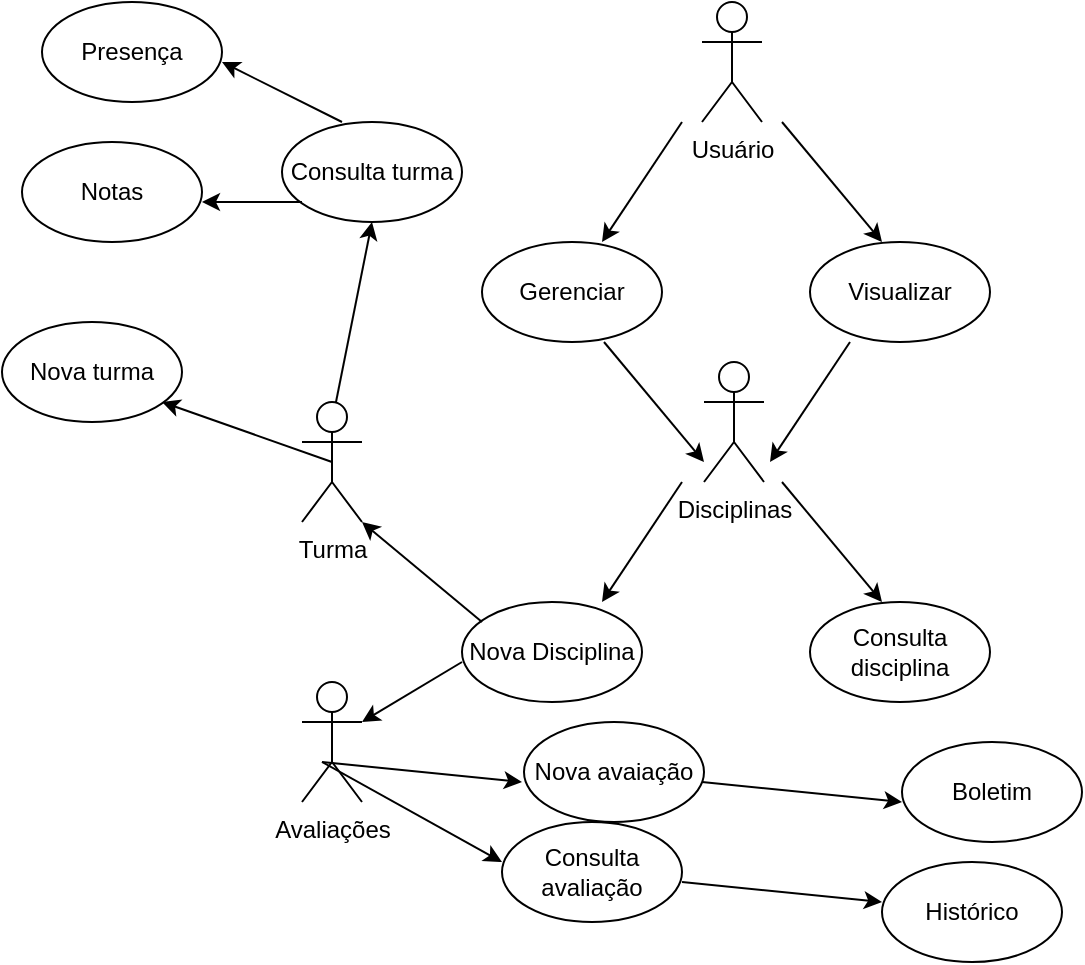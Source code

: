 <mxfile version="21.2.9" type="github">
  <diagram name="Página-1" id="CgTJ6UdcpKiBcnOlJP5f">
    <mxGraphModel dx="1035" dy="532" grid="1" gridSize="10" guides="1" tooltips="1" connect="1" arrows="1" fold="1" page="1" pageScale="1" pageWidth="827" pageHeight="1169" math="0" shadow="0">
      <root>
        <mxCell id="0" />
        <mxCell id="1" parent="0" />
        <mxCell id="vxZ1NFH-G0V-BxYLOaQr-1" value="Usuário" style="shape=umlActor;verticalLabelPosition=bottom;verticalAlign=top;html=1;outlineConnect=0;" vertex="1" parent="1">
          <mxGeometry x="360" width="30" height="60" as="geometry" />
        </mxCell>
        <mxCell id="vxZ1NFH-G0V-BxYLOaQr-2" value="" style="endArrow=classic;html=1;rounded=0;" edge="1" parent="1">
          <mxGeometry width="50" height="50" relative="1" as="geometry">
            <mxPoint x="350" y="60" as="sourcePoint" />
            <mxPoint x="310" y="120" as="targetPoint" />
            <Array as="points" />
          </mxGeometry>
        </mxCell>
        <mxCell id="vxZ1NFH-G0V-BxYLOaQr-3" value="" style="endArrow=classic;html=1;rounded=0;" edge="1" parent="1">
          <mxGeometry width="50" height="50" relative="1" as="geometry">
            <mxPoint x="400" y="60" as="sourcePoint" />
            <mxPoint x="450" y="120" as="targetPoint" />
            <Array as="points" />
          </mxGeometry>
        </mxCell>
        <mxCell id="vxZ1NFH-G0V-BxYLOaQr-4" value="Gerenciar" style="ellipse;whiteSpace=wrap;html=1;" vertex="1" parent="1">
          <mxGeometry x="250" y="120" width="90" height="50" as="geometry" />
        </mxCell>
        <mxCell id="vxZ1NFH-G0V-BxYLOaQr-5" value="Visualizar" style="ellipse;whiteSpace=wrap;html=1;" vertex="1" parent="1">
          <mxGeometry x="414" y="120" width="90" height="50" as="geometry" />
        </mxCell>
        <mxCell id="vxZ1NFH-G0V-BxYLOaQr-6" value="Disciplinas" style="shape=umlActor;verticalLabelPosition=bottom;verticalAlign=top;html=1;outlineConnect=0;" vertex="1" parent="1">
          <mxGeometry x="361" y="180" width="30" height="60" as="geometry" />
        </mxCell>
        <mxCell id="vxZ1NFH-G0V-BxYLOaQr-7" value="" style="endArrow=classic;html=1;rounded=0;" edge="1" parent="1">
          <mxGeometry width="50" height="50" relative="1" as="geometry">
            <mxPoint x="311" y="170" as="sourcePoint" />
            <mxPoint x="361" y="230" as="targetPoint" />
            <Array as="points" />
          </mxGeometry>
        </mxCell>
        <mxCell id="vxZ1NFH-G0V-BxYLOaQr-8" value="" style="endArrow=classic;html=1;rounded=0;" edge="1" parent="1">
          <mxGeometry width="50" height="50" relative="1" as="geometry">
            <mxPoint x="434" y="170" as="sourcePoint" />
            <mxPoint x="394" y="230" as="targetPoint" />
            <Array as="points" />
          </mxGeometry>
        </mxCell>
        <mxCell id="vxZ1NFH-G0V-BxYLOaQr-9" value="" style="endArrow=classic;html=1;rounded=0;" edge="1" parent="1">
          <mxGeometry width="50" height="50" relative="1" as="geometry">
            <mxPoint x="350" y="240" as="sourcePoint" />
            <mxPoint x="310" y="300" as="targetPoint" />
            <Array as="points" />
          </mxGeometry>
        </mxCell>
        <mxCell id="vxZ1NFH-G0V-BxYLOaQr-10" value="" style="endArrow=classic;html=1;rounded=0;" edge="1" parent="1">
          <mxGeometry width="50" height="50" relative="1" as="geometry">
            <mxPoint x="400" y="240" as="sourcePoint" />
            <mxPoint x="450" y="300" as="targetPoint" />
            <Array as="points" />
          </mxGeometry>
        </mxCell>
        <mxCell id="vxZ1NFH-G0V-BxYLOaQr-11" value="Nova Disciplina" style="ellipse;whiteSpace=wrap;html=1;" vertex="1" parent="1">
          <mxGeometry x="240" y="300" width="90" height="50" as="geometry" />
        </mxCell>
        <mxCell id="vxZ1NFH-G0V-BxYLOaQr-12" value="Consulta disciplina" style="ellipse;whiteSpace=wrap;html=1;" vertex="1" parent="1">
          <mxGeometry x="414" y="300" width="90" height="50" as="geometry" />
        </mxCell>
        <mxCell id="vxZ1NFH-G0V-BxYLOaQr-15" value="" style="endArrow=classic;html=1;rounded=0;" edge="1" parent="1">
          <mxGeometry width="50" height="50" relative="1" as="geometry">
            <mxPoint x="240" y="330" as="sourcePoint" />
            <mxPoint x="190" y="360" as="targetPoint" />
            <Array as="points">
              <mxPoint x="240" y="330" />
            </Array>
          </mxGeometry>
        </mxCell>
        <mxCell id="vxZ1NFH-G0V-BxYLOaQr-16" value="" style="endArrow=classic;html=1;rounded=0;entryX=1;entryY=1;entryDx=0;entryDy=0;entryPerimeter=0;" edge="1" parent="1" target="vxZ1NFH-G0V-BxYLOaQr-27">
          <mxGeometry width="50" height="50" relative="1" as="geometry">
            <mxPoint x="250" y="310" as="sourcePoint" />
            <mxPoint x="210" y="250" as="targetPoint" />
            <Array as="points" />
          </mxGeometry>
        </mxCell>
        <mxCell id="vxZ1NFH-G0V-BxYLOaQr-19" value="" style="endArrow=classic;html=1;rounded=0;entryX=0.5;entryY=1;entryDx=0;entryDy=0;" edge="1" parent="1" target="vxZ1NFH-G0V-BxYLOaQr-22">
          <mxGeometry width="50" height="50" relative="1" as="geometry">
            <mxPoint x="175" y="210" as="sourcePoint" />
            <mxPoint x="190" y="160" as="targetPoint" />
            <Array as="points" />
          </mxGeometry>
        </mxCell>
        <mxCell id="vxZ1NFH-G0V-BxYLOaQr-20" value="" style="endArrow=classic;html=1;rounded=0;exitX=0.5;exitY=0.5;exitDx=0;exitDy=0;exitPerimeter=0;" edge="1" parent="1" source="vxZ1NFH-G0V-BxYLOaQr-27">
          <mxGeometry width="50" height="50" relative="1" as="geometry">
            <mxPoint x="130" y="230" as="sourcePoint" />
            <mxPoint x="90" y="200" as="targetPoint" />
            <Array as="points" />
          </mxGeometry>
        </mxCell>
        <mxCell id="vxZ1NFH-G0V-BxYLOaQr-21" value="Nova turma" style="ellipse;whiteSpace=wrap;html=1;" vertex="1" parent="1">
          <mxGeometry x="10" y="160" width="90" height="50" as="geometry" />
        </mxCell>
        <mxCell id="vxZ1NFH-G0V-BxYLOaQr-22" value="Consulta turma" style="ellipse;whiteSpace=wrap;html=1;" vertex="1" parent="1">
          <mxGeometry x="150" y="60" width="90" height="50" as="geometry" />
        </mxCell>
        <mxCell id="vxZ1NFH-G0V-BxYLOaQr-23" value="" style="endArrow=classic;html=1;rounded=0;" edge="1" parent="1">
          <mxGeometry width="50" height="50" relative="1" as="geometry">
            <mxPoint x="160" y="100" as="sourcePoint" />
            <mxPoint x="110" y="100" as="targetPoint" />
            <Array as="points" />
          </mxGeometry>
        </mxCell>
        <mxCell id="vxZ1NFH-G0V-BxYLOaQr-24" value="" style="endArrow=classic;html=1;rounded=0;" edge="1" parent="1">
          <mxGeometry width="50" height="50" relative="1" as="geometry">
            <mxPoint x="180" y="60" as="sourcePoint" />
            <mxPoint x="120" y="30" as="targetPoint" />
            <Array as="points" />
          </mxGeometry>
        </mxCell>
        <mxCell id="vxZ1NFH-G0V-BxYLOaQr-25" value="Presença" style="ellipse;whiteSpace=wrap;html=1;" vertex="1" parent="1">
          <mxGeometry x="30" width="90" height="50" as="geometry" />
        </mxCell>
        <mxCell id="vxZ1NFH-G0V-BxYLOaQr-26" value="Notas" style="ellipse;whiteSpace=wrap;html=1;" vertex="1" parent="1">
          <mxGeometry x="20" y="70" width="90" height="50" as="geometry" />
        </mxCell>
        <mxCell id="vxZ1NFH-G0V-BxYLOaQr-27" value="Turma" style="shape=umlActor;verticalLabelPosition=bottom;verticalAlign=top;html=1;outlineConnect=0;" vertex="1" parent="1">
          <mxGeometry x="160" y="200" width="30" height="60" as="geometry" />
        </mxCell>
        <mxCell id="vxZ1NFH-G0V-BxYLOaQr-28" value="Avaliações" style="shape=umlActor;verticalLabelPosition=bottom;verticalAlign=top;html=1;outlineConnect=0;" vertex="1" parent="1">
          <mxGeometry x="160" y="340" width="30" height="60" as="geometry" />
        </mxCell>
        <mxCell id="vxZ1NFH-G0V-BxYLOaQr-29" value="" style="endArrow=classic;html=1;rounded=0;" edge="1" parent="1">
          <mxGeometry width="50" height="50" relative="1" as="geometry">
            <mxPoint x="170" y="380" as="sourcePoint" />
            <mxPoint x="270" y="390" as="targetPoint" />
            <Array as="points" />
          </mxGeometry>
        </mxCell>
        <mxCell id="vxZ1NFH-G0V-BxYLOaQr-31" value="" style="endArrow=classic;html=1;rounded=0;" edge="1" parent="1">
          <mxGeometry width="50" height="50" relative="1" as="geometry">
            <mxPoint x="170" y="380" as="sourcePoint" />
            <mxPoint x="260" y="430" as="targetPoint" />
            <Array as="points" />
          </mxGeometry>
        </mxCell>
        <mxCell id="vxZ1NFH-G0V-BxYLOaQr-32" value="Nova avaiação" style="ellipse;whiteSpace=wrap;html=1;" vertex="1" parent="1">
          <mxGeometry x="271" y="360" width="90" height="50" as="geometry" />
        </mxCell>
        <mxCell id="vxZ1NFH-G0V-BxYLOaQr-33" value="Consulta avaliação" style="ellipse;whiteSpace=wrap;html=1;" vertex="1" parent="1">
          <mxGeometry x="260" y="410" width="90" height="50" as="geometry" />
        </mxCell>
        <mxCell id="vxZ1NFH-G0V-BxYLOaQr-35" value="" style="endArrow=classic;html=1;rounded=0;" edge="1" parent="1">
          <mxGeometry width="50" height="50" relative="1" as="geometry">
            <mxPoint x="360" y="390" as="sourcePoint" />
            <mxPoint x="460" y="400" as="targetPoint" />
            <Array as="points" />
          </mxGeometry>
        </mxCell>
        <mxCell id="vxZ1NFH-G0V-BxYLOaQr-36" value="" style="endArrow=classic;html=1;rounded=0;" edge="1" parent="1">
          <mxGeometry width="50" height="50" relative="1" as="geometry">
            <mxPoint x="350" y="440" as="sourcePoint" />
            <mxPoint x="450" y="450" as="targetPoint" />
            <Array as="points" />
          </mxGeometry>
        </mxCell>
        <mxCell id="vxZ1NFH-G0V-BxYLOaQr-37" value="Boletim" style="ellipse;whiteSpace=wrap;html=1;" vertex="1" parent="1">
          <mxGeometry x="460" y="370" width="90" height="50" as="geometry" />
        </mxCell>
        <mxCell id="vxZ1NFH-G0V-BxYLOaQr-38" value="Histórico" style="ellipse;whiteSpace=wrap;html=1;" vertex="1" parent="1">
          <mxGeometry x="450" y="430" width="90" height="50" as="geometry" />
        </mxCell>
      </root>
    </mxGraphModel>
  </diagram>
</mxfile>
